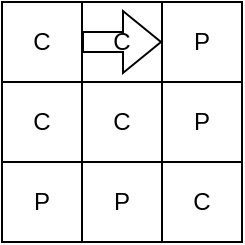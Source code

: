 <mxfile version="15.8.7" type="device"><diagram id="11ik6Bv7D6W464TCO-kw" name="페이지-1"><mxGraphModel dx="306" dy="238" grid="1" gridSize="10" guides="1" tooltips="1" connect="1" arrows="1" fold="1" page="1" pageScale="1" pageWidth="10000" pageHeight="10000" math="0" shadow="0"><root><mxCell id="0"/><mxCell id="1" parent="0"/><mxCell id="kMg5ZpqAOUAtFl_VITYI-1" value="C" style="rounded=0;whiteSpace=wrap;html=1;" vertex="1" parent="1"><mxGeometry x="520" y="360" width="40" height="40" as="geometry"/></mxCell><mxCell id="kMg5ZpqAOUAtFl_VITYI-2" value="C" style="rounded=0;whiteSpace=wrap;html=1;" vertex="1" parent="1"><mxGeometry x="560" y="360" width="40" height="40" as="geometry"/></mxCell><mxCell id="kMg5ZpqAOUAtFl_VITYI-3" value="C" style="rounded=0;whiteSpace=wrap;html=1;" vertex="1" parent="1"><mxGeometry x="520" y="400" width="40" height="40" as="geometry"/></mxCell><mxCell id="kMg5ZpqAOUAtFl_VITYI-4" value="C" style="rounded=0;whiteSpace=wrap;html=1;" vertex="1" parent="1"><mxGeometry x="560" y="400" width="40" height="40" as="geometry"/></mxCell><mxCell id="kMg5ZpqAOUAtFl_VITYI-5" value="C" style="rounded=0;whiteSpace=wrap;html=1;direction=south;" vertex="1" parent="1"><mxGeometry x="600" y="440" width="40" height="40" as="geometry"/></mxCell><mxCell id="kMg5ZpqAOUAtFl_VITYI-6" value="P" style="rounded=0;whiteSpace=wrap;html=1;" vertex="1" parent="1"><mxGeometry x="600" y="360" width="40" height="40" as="geometry"/></mxCell><mxCell id="kMg5ZpqAOUAtFl_VITYI-7" value="P" style="rounded=0;whiteSpace=wrap;html=1;" vertex="1" parent="1"><mxGeometry x="600" y="400" width="40" height="40" as="geometry"/></mxCell><mxCell id="kMg5ZpqAOUAtFl_VITYI-8" value="P" style="rounded=0;whiteSpace=wrap;html=1;" vertex="1" parent="1"><mxGeometry x="520" y="440" width="40" height="40" as="geometry"/></mxCell><mxCell id="kMg5ZpqAOUAtFl_VITYI-9" value="P" style="rounded=0;whiteSpace=wrap;html=1;" vertex="1" parent="1"><mxGeometry x="560" y="440" width="40" height="40" as="geometry"/></mxCell><mxCell id="kMg5ZpqAOUAtFl_VITYI-10" value="" style="shape=flexArrow;endArrow=classic;html=1;rounded=0;entryX=0;entryY=0.5;entryDx=0;entryDy=0;" edge="1" parent="1" target="kMg5ZpqAOUAtFl_VITYI-6"><mxGeometry width="50" height="50" relative="1" as="geometry"><mxPoint x="560" y="380" as="sourcePoint"/><mxPoint x="610" y="330" as="targetPoint"/></mxGeometry></mxCell></root></mxGraphModel></diagram></mxfile>